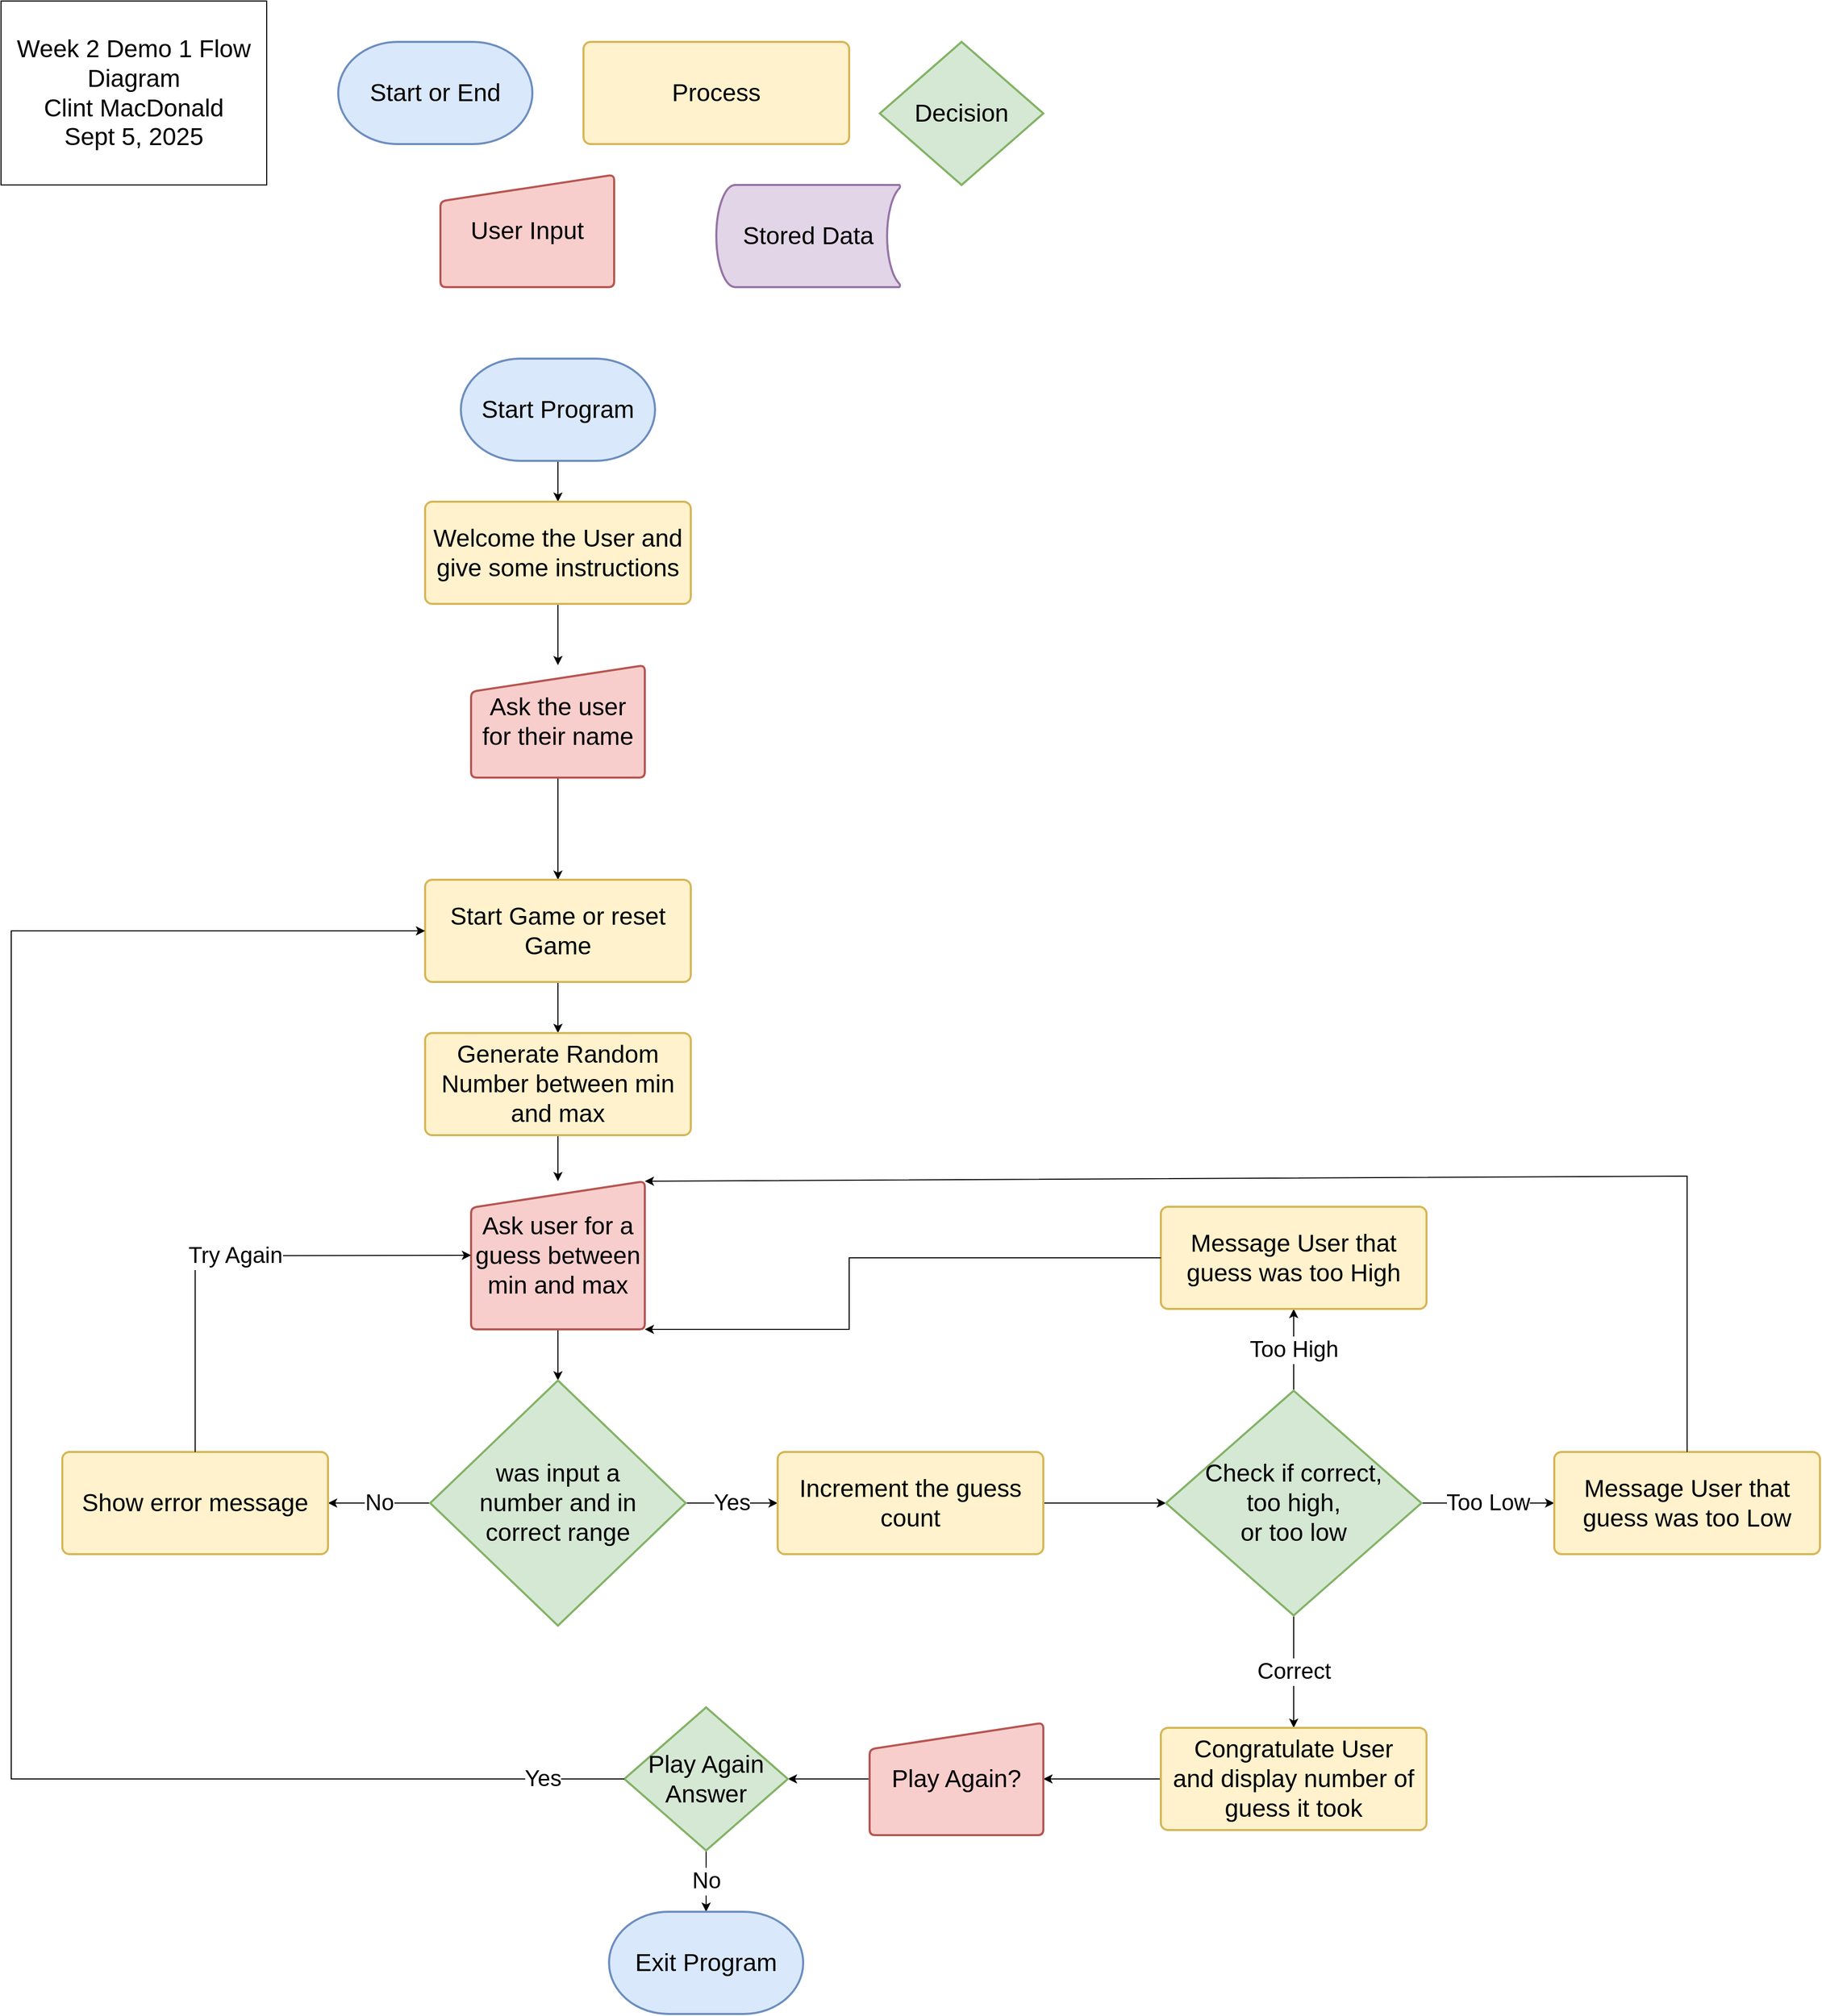 <mxfile version="28.2.0">
  <diagram name="Page-1" id="edf60f1a-56cd-e834-aa8a-f176f3a09ee4">
    <mxGraphModel dx="2223" dy="1589" grid="1" gridSize="10" guides="1" tooltips="1" connect="1" arrows="1" fold="1" page="1" pageScale="1" pageWidth="1100" pageHeight="850" background="none" math="0" shadow="0">
      <root>
        <mxCell id="0" />
        <mxCell id="1" parent="0" />
        <mxCell id="G1mxflhttgqCm2C47i1i-1" value="Start or End" style="strokeWidth=2;html=1;shape=mxgraph.flowchart.terminator;whiteSpace=wrap;fillColor=#dae8fc;strokeColor=#6c8ebf;fontSize=24;" vertex="1" parent="1">
          <mxGeometry x="360" y="50" width="190" height="100" as="geometry" />
        </mxCell>
        <mxCell id="G1mxflhttgqCm2C47i1i-2" value="Process" style="rounded=1;whiteSpace=wrap;html=1;absoluteArcSize=1;arcSize=14;strokeWidth=2;fontSize=24;fillColor=#fff2cc;strokeColor=#d6b656;" vertex="1" parent="1">
          <mxGeometry x="600" y="50" width="260" height="100" as="geometry" />
        </mxCell>
        <mxCell id="G1mxflhttgqCm2C47i1i-3" value="Decision" style="strokeWidth=2;html=1;shape=mxgraph.flowchart.decision;whiteSpace=wrap;fillColor=#d5e8d4;strokeColor=#82b366;fontSize=24;" vertex="1" parent="1">
          <mxGeometry x="890" y="50" width="160" height="140" as="geometry" />
        </mxCell>
        <mxCell id="G1mxflhttgqCm2C47i1i-5" value="User Input" style="html=1;strokeWidth=2;shape=manualInput;whiteSpace=wrap;rounded=1;size=26;arcSize=11;fontSize=24;fillColor=#f8cecc;strokeColor=#b85450;" vertex="1" parent="1">
          <mxGeometry x="460" y="180" width="170" height="110" as="geometry" />
        </mxCell>
        <mxCell id="G1mxflhttgqCm2C47i1i-6" value="Stored Data" style="strokeWidth=2;html=1;shape=mxgraph.flowchart.stored_data;whiteSpace=wrap;fontSize=24;fillColor=#e1d5e7;strokeColor=#9673a6;" vertex="1" parent="1">
          <mxGeometry x="730" y="190" width="180" height="100" as="geometry" />
        </mxCell>
        <mxCell id="G1mxflhttgqCm2C47i1i-7" value="Week 2 Demo 1 Flow Diagram&lt;br&gt;Clint MacDonald&lt;br&gt;Sept 5, 2025" style="rounded=0;whiteSpace=wrap;html=1;fontSize=24;" vertex="1" parent="1">
          <mxGeometry x="30" y="10" width="260" height="180" as="geometry" />
        </mxCell>
        <mxCell id="G1mxflhttgqCm2C47i1i-13" value="" style="edgeStyle=orthogonalEdgeStyle;rounded=0;orthogonalLoop=1;jettySize=auto;html=1;exitX=0.5;exitY=1;exitDx=0;exitDy=0;exitPerimeter=0;entryX=0.5;entryY=0;entryDx=0;entryDy=0;" edge="1" parent="1" source="G1mxflhttgqCm2C47i1i-8" target="G1mxflhttgqCm2C47i1i-11">
          <mxGeometry relative="1" as="geometry">
            <mxPoint x="900" y="380" as="sourcePoint" />
            <mxPoint x="940" y="560" as="targetPoint" />
          </mxGeometry>
        </mxCell>
        <mxCell id="G1mxflhttgqCm2C47i1i-8" value="Start Program" style="strokeWidth=2;html=1;shape=mxgraph.flowchart.terminator;whiteSpace=wrap;fillColor=#dae8fc;strokeColor=#6c8ebf;fontSize=24;" vertex="1" parent="1">
          <mxGeometry x="480" y="360" width="190" height="100" as="geometry" />
        </mxCell>
        <mxCell id="G1mxflhttgqCm2C47i1i-15" value="" style="edgeStyle=orthogonalEdgeStyle;rounded=0;orthogonalLoop=1;jettySize=auto;html=1;" edge="1" parent="1" source="G1mxflhttgqCm2C47i1i-11" target="G1mxflhttgqCm2C47i1i-14">
          <mxGeometry relative="1" as="geometry" />
        </mxCell>
        <mxCell id="G1mxflhttgqCm2C47i1i-11" value="Welcome the User and give some instructions" style="rounded=1;whiteSpace=wrap;html=1;absoluteArcSize=1;arcSize=14;strokeWidth=2;fontSize=24;fillColor=#fff2cc;strokeColor=#d6b656;" vertex="1" parent="1">
          <mxGeometry x="445" y="500" width="260" height="100" as="geometry" />
        </mxCell>
        <mxCell id="G1mxflhttgqCm2C47i1i-17" value="" style="edgeStyle=orthogonalEdgeStyle;rounded=0;orthogonalLoop=1;jettySize=auto;html=1;" edge="1" parent="1" source="G1mxflhttgqCm2C47i1i-14" target="G1mxflhttgqCm2C47i1i-16">
          <mxGeometry relative="1" as="geometry" />
        </mxCell>
        <mxCell id="G1mxflhttgqCm2C47i1i-14" value="Ask the user for their name" style="html=1;strokeWidth=2;shape=manualInput;whiteSpace=wrap;rounded=1;size=26;arcSize=11;fontSize=24;fillColor=#f8cecc;strokeColor=#b85450;" vertex="1" parent="1">
          <mxGeometry x="490" y="660" width="170" height="110" as="geometry" />
        </mxCell>
        <mxCell id="G1mxflhttgqCm2C47i1i-19" value="" style="edgeStyle=orthogonalEdgeStyle;rounded=0;orthogonalLoop=1;jettySize=auto;html=1;" edge="1" parent="1" source="G1mxflhttgqCm2C47i1i-16" target="G1mxflhttgqCm2C47i1i-18">
          <mxGeometry relative="1" as="geometry" />
        </mxCell>
        <mxCell id="G1mxflhttgqCm2C47i1i-16" value="Start Game or reset Game" style="rounded=1;whiteSpace=wrap;html=1;absoluteArcSize=1;arcSize=14;strokeWidth=2;fontSize=24;fillColor=#fff2cc;strokeColor=#d6b656;" vertex="1" parent="1">
          <mxGeometry x="445" y="870" width="260" height="100" as="geometry" />
        </mxCell>
        <mxCell id="G1mxflhttgqCm2C47i1i-21" value="" style="edgeStyle=orthogonalEdgeStyle;rounded=0;orthogonalLoop=1;jettySize=auto;html=1;" edge="1" parent="1" source="G1mxflhttgqCm2C47i1i-18" target="G1mxflhttgqCm2C47i1i-20">
          <mxGeometry relative="1" as="geometry" />
        </mxCell>
        <mxCell id="G1mxflhttgqCm2C47i1i-18" value="Generate Random Number between min and max" style="rounded=1;whiteSpace=wrap;html=1;absoluteArcSize=1;arcSize=14;strokeWidth=2;fontSize=24;fillColor=#fff2cc;strokeColor=#d6b656;" vertex="1" parent="1">
          <mxGeometry x="445" y="1020" width="260" height="100" as="geometry" />
        </mxCell>
        <mxCell id="G1mxflhttgqCm2C47i1i-23" value="" style="edgeStyle=orthogonalEdgeStyle;rounded=0;orthogonalLoop=1;jettySize=auto;html=1;" edge="1" parent="1" source="G1mxflhttgqCm2C47i1i-20" target="G1mxflhttgqCm2C47i1i-22">
          <mxGeometry relative="1" as="geometry" />
        </mxCell>
        <mxCell id="G1mxflhttgqCm2C47i1i-20" value="Ask user for a guess between min and max" style="html=1;strokeWidth=2;shape=manualInput;whiteSpace=wrap;rounded=1;size=26;arcSize=11;fontSize=24;fillColor=#f8cecc;strokeColor=#b85450;" vertex="1" parent="1">
          <mxGeometry x="490" y="1165" width="170" height="145" as="geometry" />
        </mxCell>
        <mxCell id="G1mxflhttgqCm2C47i1i-25" value="No" style="edgeStyle=orthogonalEdgeStyle;rounded=0;orthogonalLoop=1;jettySize=auto;html=1;fontSize=22;" edge="1" parent="1" source="G1mxflhttgqCm2C47i1i-22" target="G1mxflhttgqCm2C47i1i-24">
          <mxGeometry relative="1" as="geometry" />
        </mxCell>
        <mxCell id="G1mxflhttgqCm2C47i1i-27" value="Yes" style="edgeStyle=orthogonalEdgeStyle;rounded=0;orthogonalLoop=1;jettySize=auto;html=1;fontSize=22;" edge="1" parent="1" source="G1mxflhttgqCm2C47i1i-22" target="G1mxflhttgqCm2C47i1i-26">
          <mxGeometry relative="1" as="geometry" />
        </mxCell>
        <mxCell id="G1mxflhttgqCm2C47i1i-22" value="was input a&lt;br&gt;number and in&lt;br&gt;correct range" style="strokeWidth=2;html=1;shape=mxgraph.flowchart.decision;whiteSpace=wrap;fillColor=#d5e8d4;strokeColor=#82b366;fontSize=24;" vertex="1" parent="1">
          <mxGeometry x="450" y="1360" width="250" height="240" as="geometry" />
        </mxCell>
        <mxCell id="G1mxflhttgqCm2C47i1i-24" value="Show error message" style="rounded=1;whiteSpace=wrap;html=1;absoluteArcSize=1;arcSize=14;strokeWidth=2;fontSize=24;fillColor=#fff2cc;strokeColor=#d6b656;" vertex="1" parent="1">
          <mxGeometry x="90" y="1430" width="260" height="100" as="geometry" />
        </mxCell>
        <mxCell id="G1mxflhttgqCm2C47i1i-30" value="" style="edgeStyle=orthogonalEdgeStyle;rounded=0;orthogonalLoop=1;jettySize=auto;html=1;" edge="1" parent="1" source="G1mxflhttgqCm2C47i1i-26" target="G1mxflhttgqCm2C47i1i-29">
          <mxGeometry relative="1" as="geometry" />
        </mxCell>
        <mxCell id="G1mxflhttgqCm2C47i1i-26" value="Increment the guess count" style="rounded=1;whiteSpace=wrap;html=1;absoluteArcSize=1;arcSize=14;strokeWidth=2;fontSize=24;fillColor=#fff2cc;strokeColor=#d6b656;" vertex="1" parent="1">
          <mxGeometry x="790" y="1430" width="260" height="100" as="geometry" />
        </mxCell>
        <mxCell id="G1mxflhttgqCm2C47i1i-28" value="Try Again" style="endArrow=classic;html=1;rounded=0;exitX=0.5;exitY=0;exitDx=0;exitDy=0;entryX=0;entryY=0.5;entryDx=0;entryDy=0;fontSize=22;" edge="1" parent="1" source="G1mxflhttgqCm2C47i1i-24" target="G1mxflhttgqCm2C47i1i-20">
          <mxGeometry width="50" height="50" relative="1" as="geometry">
            <mxPoint x="470" y="1560" as="sourcePoint" />
            <mxPoint x="520" y="1510" as="targetPoint" />
            <Array as="points">
              <mxPoint x="220" y="1238" />
            </Array>
          </mxGeometry>
        </mxCell>
        <mxCell id="G1mxflhttgqCm2C47i1i-34" value="Too Low" style="edgeStyle=orthogonalEdgeStyle;rounded=0;orthogonalLoop=1;jettySize=auto;html=1;fontSize=22;" edge="1" parent="1" source="G1mxflhttgqCm2C47i1i-29" target="G1mxflhttgqCm2C47i1i-32">
          <mxGeometry relative="1" as="geometry" />
        </mxCell>
        <mxCell id="G1mxflhttgqCm2C47i1i-35" value="Too High" style="edgeStyle=orthogonalEdgeStyle;rounded=0;orthogonalLoop=1;jettySize=auto;html=1;fontSize=22;" edge="1" parent="1" source="G1mxflhttgqCm2C47i1i-29" target="G1mxflhttgqCm2C47i1i-31">
          <mxGeometry relative="1" as="geometry" />
        </mxCell>
        <mxCell id="G1mxflhttgqCm2C47i1i-36" value="Correct" style="edgeStyle=orthogonalEdgeStyle;rounded=0;orthogonalLoop=1;jettySize=auto;html=1;fontSize=22;" edge="1" parent="1" source="G1mxflhttgqCm2C47i1i-29" target="G1mxflhttgqCm2C47i1i-33">
          <mxGeometry relative="1" as="geometry" />
        </mxCell>
        <mxCell id="G1mxflhttgqCm2C47i1i-29" value="Check if correct,&lt;br&gt;too high,&lt;br&gt;or too low" style="strokeWidth=2;html=1;shape=mxgraph.flowchart.decision;whiteSpace=wrap;fillColor=#d5e8d4;strokeColor=#82b366;fontSize=24;" vertex="1" parent="1">
          <mxGeometry x="1170" y="1370" width="250" height="220" as="geometry" />
        </mxCell>
        <mxCell id="G1mxflhttgqCm2C47i1i-31" value="Message User that guess was too High" style="rounded=1;whiteSpace=wrap;html=1;absoluteArcSize=1;arcSize=14;strokeWidth=2;fontSize=24;fillColor=#fff2cc;strokeColor=#d6b656;" vertex="1" parent="1">
          <mxGeometry x="1165" y="1190" width="260" height="100" as="geometry" />
        </mxCell>
        <mxCell id="G1mxflhttgqCm2C47i1i-32" value="Message User that guess was too Low" style="rounded=1;whiteSpace=wrap;html=1;absoluteArcSize=1;arcSize=14;strokeWidth=2;fontSize=24;fillColor=#fff2cc;strokeColor=#d6b656;" vertex="1" parent="1">
          <mxGeometry x="1550" y="1430" width="260" height="100" as="geometry" />
        </mxCell>
        <mxCell id="G1mxflhttgqCm2C47i1i-40" value="" style="edgeStyle=orthogonalEdgeStyle;rounded=0;orthogonalLoop=1;jettySize=auto;html=1;" edge="1" parent="1" source="G1mxflhttgqCm2C47i1i-33" target="G1mxflhttgqCm2C47i1i-39">
          <mxGeometry relative="1" as="geometry" />
        </mxCell>
        <mxCell id="G1mxflhttgqCm2C47i1i-33" value="Congratulate User&lt;br&gt;and display number of guess it took" style="rounded=1;whiteSpace=wrap;html=1;absoluteArcSize=1;arcSize=14;strokeWidth=2;fontSize=24;fillColor=#fff2cc;strokeColor=#d6b656;" vertex="1" parent="1">
          <mxGeometry x="1165" y="1700" width="260" height="100" as="geometry" />
        </mxCell>
        <mxCell id="G1mxflhttgqCm2C47i1i-37" value="" style="endArrow=classic;html=1;rounded=0;exitX=0;exitY=0.5;exitDx=0;exitDy=0;entryX=1;entryY=1;entryDx=0;entryDy=0;" edge="1" parent="1" source="G1mxflhttgqCm2C47i1i-31" target="G1mxflhttgqCm2C47i1i-20">
          <mxGeometry width="50" height="50" relative="1" as="geometry">
            <mxPoint x="1020" y="1130" as="sourcePoint" />
            <mxPoint x="1070" y="1080" as="targetPoint" />
            <Array as="points">
              <mxPoint x="860" y="1240" />
              <mxPoint x="860" y="1310" />
            </Array>
          </mxGeometry>
        </mxCell>
        <mxCell id="G1mxflhttgqCm2C47i1i-38" value="" style="endArrow=classic;html=1;rounded=0;exitX=0.5;exitY=0;exitDx=0;exitDy=0;entryX=1;entryY=0;entryDx=0;entryDy=0;" edge="1" parent="1" source="G1mxflhttgqCm2C47i1i-32" target="G1mxflhttgqCm2C47i1i-20">
          <mxGeometry width="50" height="50" relative="1" as="geometry">
            <mxPoint x="1020" y="1130" as="sourcePoint" />
            <mxPoint x="1070" y="1080" as="targetPoint" />
            <Array as="points">
              <mxPoint x="1680" y="1160" />
            </Array>
          </mxGeometry>
        </mxCell>
        <mxCell id="G1mxflhttgqCm2C47i1i-42" value="" style="edgeStyle=orthogonalEdgeStyle;rounded=0;orthogonalLoop=1;jettySize=auto;html=1;" edge="1" parent="1" source="G1mxflhttgqCm2C47i1i-39" target="G1mxflhttgqCm2C47i1i-41">
          <mxGeometry relative="1" as="geometry" />
        </mxCell>
        <mxCell id="G1mxflhttgqCm2C47i1i-39" value="Play Again?" style="html=1;strokeWidth=2;shape=manualInput;whiteSpace=wrap;rounded=1;size=26;arcSize=11;fontSize=24;fillColor=#f8cecc;strokeColor=#b85450;" vertex="1" parent="1">
          <mxGeometry x="880" y="1695" width="170" height="110" as="geometry" />
        </mxCell>
        <mxCell id="G1mxflhttgqCm2C47i1i-44" value="No" style="edgeStyle=orthogonalEdgeStyle;rounded=0;orthogonalLoop=1;jettySize=auto;html=1;fontSize=22;" edge="1" parent="1" source="G1mxflhttgqCm2C47i1i-41" target="G1mxflhttgqCm2C47i1i-43">
          <mxGeometry relative="1" as="geometry" />
        </mxCell>
        <mxCell id="G1mxflhttgqCm2C47i1i-41" value="Play Again Answer" style="strokeWidth=2;html=1;shape=mxgraph.flowchart.decision;whiteSpace=wrap;fillColor=#d5e8d4;strokeColor=#82b366;fontSize=24;" vertex="1" parent="1">
          <mxGeometry x="640" y="1680" width="160" height="140" as="geometry" />
        </mxCell>
        <mxCell id="G1mxflhttgqCm2C47i1i-43" value="Exit Program" style="strokeWidth=2;html=1;shape=mxgraph.flowchart.terminator;whiteSpace=wrap;fillColor=#dae8fc;strokeColor=#6c8ebf;fontSize=24;" vertex="1" parent="1">
          <mxGeometry x="625" y="1880" width="190" height="100" as="geometry" />
        </mxCell>
        <mxCell id="G1mxflhttgqCm2C47i1i-45" value="Yes" style="endArrow=classic;html=1;rounded=0;exitX=0;exitY=0.5;exitDx=0;exitDy=0;exitPerimeter=0;entryX=0;entryY=0.5;entryDx=0;entryDy=0;fontSize=22;" edge="1" parent="1" source="G1mxflhttgqCm2C47i1i-41" target="G1mxflhttgqCm2C47i1i-16">
          <mxGeometry x="-0.913" width="50" height="50" relative="1" as="geometry">
            <mxPoint x="620" y="1330" as="sourcePoint" />
            <mxPoint x="670" y="1280" as="targetPoint" />
            <Array as="points">
              <mxPoint x="40" y="1750" />
              <mxPoint x="40" y="920" />
            </Array>
            <mxPoint as="offset" />
          </mxGeometry>
        </mxCell>
      </root>
    </mxGraphModel>
  </diagram>
</mxfile>
